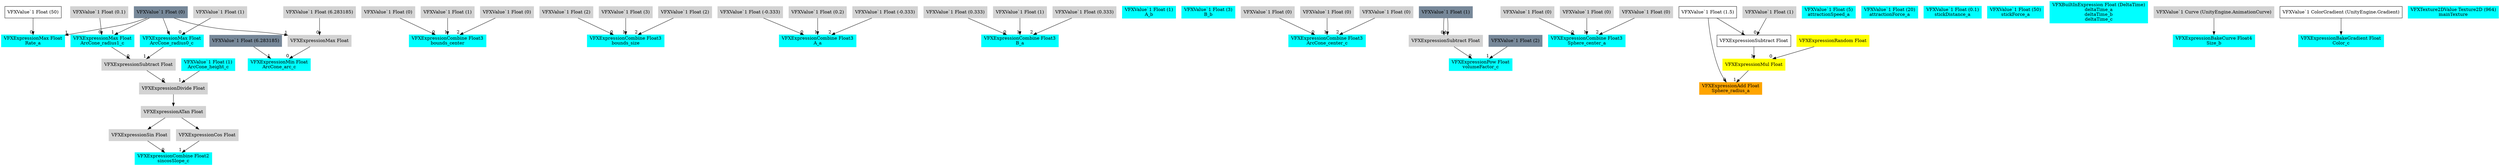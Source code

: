 digraph G {
node0 [shape="box" color="cyan" style="filled" label="VFXExpressionMax Float
Rate_a"]
node1 [shape="box" label="VFXValue`1 Float (50)"]
node2 [shape="box" color="lightslategray" style="filled" label="VFXValue`1 Float (0)"]
node3 [shape="box" color="cyan" style="filled" label="VFXExpressionCombine Float3
bounds_center"]
node4 [shape="box" color="lightgray" style="filled" label="VFXValue`1 Float (0)"]
node5 [shape="box" color="lightgray" style="filled" label="VFXValue`1 Float (1)"]
node6 [shape="box" color="lightgray" style="filled" label="VFXValue`1 Float (0)"]
node7 [shape="box" color="cyan" style="filled" label="VFXExpressionCombine Float3
bounds_size"]
node8 [shape="box" color="lightgray" style="filled" label="VFXValue`1 Float (2)"]
node9 [shape="box" color="lightgray" style="filled" label="VFXValue`1 Float (3)"]
node10 [shape="box" color="lightgray" style="filled" label="VFXValue`1 Float (2)"]
node11 [shape="box" color="cyan" style="filled" label="VFXExpressionCombine Float3
A_a"]
node12 [shape="box" color="lightgray" style="filled" label="VFXValue`1 Float (-0.333)"]
node13 [shape="box" color="lightgray" style="filled" label="VFXValue`1 Float (0.2)"]
node14 [shape="box" color="lightgray" style="filled" label="VFXValue`1 Float (-0.333)"]
node15 [shape="box" color="cyan" style="filled" label="VFXExpressionCombine Float3
B_a"]
node16 [shape="box" color="lightgray" style="filled" label="VFXValue`1 Float (0.333)"]
node17 [shape="box" color="lightgray" style="filled" label="VFXValue`1 Float (1)"]
node18 [shape="box" color="lightgray" style="filled" label="VFXValue`1 Float (0.333)"]
node19 [shape="box" color="cyan" style="filled" label="VFXValue`1 Float (1)
A_b"]
node20 [shape="box" color="cyan" style="filled" label="VFXValue`1 Float (3)
B_b"]
node21 [shape="box" color="cyan" style="filled" label="VFXExpressionCombine Float3
ArcCone_center_c"]
node22 [shape="box" color="lightgray" style="filled" label="VFXValue`1 Float (0)"]
node23 [shape="box" color="lightgray" style="filled" label="VFXValue`1 Float (0)"]
node24 [shape="box" color="lightgray" style="filled" label="VFXValue`1 Float (0)"]
node25 [shape="box" color="cyan" style="filled" label="VFXExpressionMax Float
ArcCone_radius0_c"]
node26 [shape="box" color="lightgray" style="filled" label="VFXValue`1 Float (1)"]
node27 [shape="box" color="cyan" style="filled" label="VFXExpressionMax Float
ArcCone_radius1_c"]
node28 [shape="box" color="lightgray" style="filled" label="VFXValue`1 Float (0.1)"]
node29 [shape="box" color="cyan" style="filled" label="VFXValue`1 Float (1)
ArcCone_height_c"]
node30 [shape="box" color="cyan" style="filled" label="VFXExpressionMin Float
ArcCone_arc_c"]
node31 [shape="box" color="lightgray" style="filled" label="VFXExpressionMax Float"]
node32 [shape="box" color="lightgray" style="filled" label="VFXValue`1 Float (6.283185)"]
node33 [shape="box" color="lightslategray" style="filled" label="VFXValue`1 Float (6.283185)"]
node34 [shape="box" color="cyan" style="filled" label="VFXExpressionPow Float
volumeFactor_c"]
node35 [shape="box" color="lightgray" style="filled" label="VFXExpressionSubtract Float"]
node36 [shape="box" color="lightslategray" style="filled" label="VFXValue`1 Float (1)"]
node37 [shape="box" color="lightslategray" style="filled" label="VFXValue`1 Float (2)"]
node38 [shape="box" color="cyan" style="filled" label="VFXExpressionCombine Float2
sincosSlope_c"]
node39 [shape="box" color="lightgray" style="filled" label="VFXExpressionSin Float"]
node40 [shape="box" color="lightgray" style="filled" label="VFXExpressionATan Float"]
node41 [shape="box" color="lightgray" style="filled" label="VFXExpressionDivide Float"]
node42 [shape="box" color="lightgray" style="filled" label="VFXExpressionSubtract Float"]
node43 [shape="box" color="lightgray" style="filled" label="VFXExpressionCos Float"]
node44 [shape="box" color="cyan" style="filled" label="VFXExpressionCombine Float3
Sphere_center_a"]
node45 [shape="box" color="lightgray" style="filled" label="VFXValue`1 Float (0)"]
node46 [shape="box" color="lightgray" style="filled" label="VFXValue`1 Float (0)"]
node47 [shape="box" color="lightgray" style="filled" label="VFXValue`1 Float (0)"]
node48 [shape="box" color="orange" style="filled" label="VFXExpressionAdd Float
Sphere_radius_a"]
node49 [shape="box" label="VFXValue`1 Float (1.5)"]
node50 [shape="box" color="yellow" style="filled" label="VFXExpressionMul Float"]
node51 [shape="box" color="yellow" style="filled" label="VFXExpressionRandom Float"]
node52 [shape="box" label="VFXExpressionSubtract Float"]
node53 [shape="box" color="lightgray" style="filled" label="VFXValue`1 Float (1)"]
node54 [shape="box" color="cyan" style="filled" label="VFXValue`1 Float (5)
attractionSpeed_a"]
node55 [shape="box" color="cyan" style="filled" label="VFXValue`1 Float (20)
attractionForce_a"]
node56 [shape="box" color="cyan" style="filled" label="VFXValue`1 Float (0.1)
stickDistance_a"]
node57 [shape="box" color="cyan" style="filled" label="VFXValue`1 Float (50)
stickForce_a"]
node58 [shape="box" color="cyan" style="filled" label="VFXBuiltInExpression Float (DeltaTime)
deltaTime_a
deltaTime_b
deltaTime_c"]
node59 [shape="box" color="cyan" style="filled" label="VFXExpressionBakeCurve Float4
Size_b"]
node60 [shape="box" color="lightgray" style="filled" label="VFXValue`1 Curve (UnityEngine.AnimationCurve)"]
node61 [shape="box" color="cyan" style="filled" label="VFXExpressionBakeGradient Float
Color_c"]
node62 [shape="box" label="VFXValue`1 ColorGradient (UnityEngine.Gradient)"]
node63 [shape="box" color="cyan" style="filled" label="VFXTexture2DValue Texture2D (964)
mainTexture"]
node1 -> node0 [headlabel="0"]
node2 -> node0 [headlabel="1"]
node4 -> node3 [headlabel="0"]
node5 -> node3 [headlabel="1"]
node6 -> node3 [headlabel="2"]
node8 -> node7 [headlabel="0"]
node9 -> node7 [headlabel="1"]
node10 -> node7 [headlabel="2"]
node12 -> node11 [headlabel="0"]
node13 -> node11 [headlabel="1"]
node14 -> node11 [headlabel="2"]
node16 -> node15 [headlabel="0"]
node17 -> node15 [headlabel="1"]
node18 -> node15 [headlabel="2"]
node22 -> node21 [headlabel="0"]
node23 -> node21 [headlabel="1"]
node24 -> node21 [headlabel="2"]
node26 -> node25 [headlabel="0"]
node2 -> node25 [headlabel="1"]
node28 -> node27 [headlabel="0"]
node2 -> node27 [headlabel="1"]
node31 -> node30 [headlabel="0"]
node33 -> node30 [headlabel="1"]
node32 -> node31 [headlabel="0"]
node2 -> node31 [headlabel="1"]
node35 -> node34 [headlabel="0"]
node37 -> node34 [headlabel="1"]
node36 -> node35 [headlabel="0"]
node36 -> node35 [headlabel="1"]
node39 -> node38 [headlabel="0"]
node43 -> node38 [headlabel="1"]
node40 -> node39 
node41 -> node40 
node42 -> node41 [headlabel="0"]
node29 -> node41 [headlabel="1"]
node27 -> node42 [headlabel="0"]
node25 -> node42 [headlabel="1"]
node40 -> node43 
node45 -> node44 [headlabel="0"]
node46 -> node44 [headlabel="1"]
node47 -> node44 [headlabel="2"]
node49 -> node48 [headlabel="0"]
node50 -> node48 [headlabel="1"]
node51 -> node50 [headlabel="0"]
node52 -> node50 [headlabel="1"]
node53 -> node52 [headlabel="0"]
node49 -> node52 [headlabel="1"]
node60 -> node59 
node62 -> node61 
}
